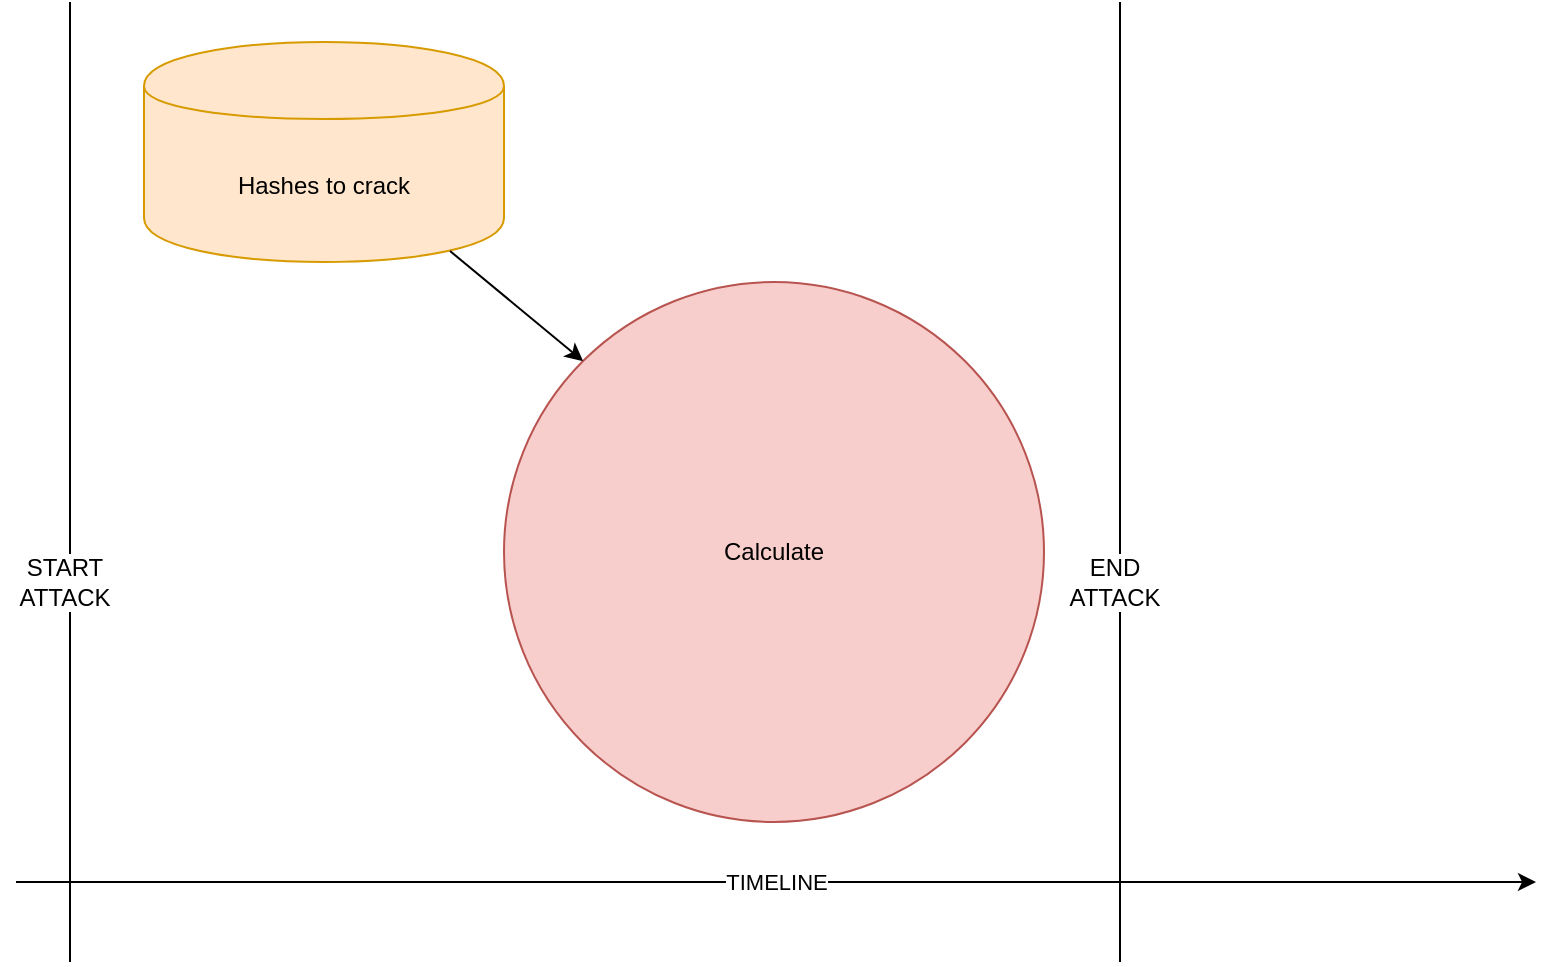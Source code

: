 <mxfile version="10.6.7" type="device"><diagram id="mK5oJfWw7bPBnE5fRMU6" name="Page-1"><mxGraphModel dx="1351" dy="1117" grid="1" gridSize="10" guides="1" tooltips="1" connect="1" arrows="1" fold="1" page="1" pageScale="1" pageWidth="827" pageHeight="1169" math="0" shadow="0"><root><mxCell id="0"/><mxCell id="1" parent="0"/><mxCell id="jDCwwAdwhB4wIB5r9swW-1" value="TIMELINE" style="endArrow=classic;html=1;" edge="1" parent="1"><mxGeometry width="50" height="50" relative="1" as="geometry"><mxPoint x="30" y="450" as="sourcePoint"/><mxPoint x="790" y="450" as="targetPoint"/></mxGeometry></mxCell><mxCell id="jDCwwAdwhB4wIB5r9swW-2" value="Calculate" style="ellipse;whiteSpace=wrap;html=1;aspect=fixed;fillColor=#f8cecc;strokeColor=#b85450;" vertex="1" parent="1"><mxGeometry x="274" y="150" width="270" height="270" as="geometry"/></mxCell><mxCell id="jDCwwAdwhB4wIB5r9swW-3" value="Hashes to crack" style="shape=cylinder;whiteSpace=wrap;html=1;boundedLbl=1;backgroundOutline=1;fillColor=#ffe6cc;strokeColor=#d79b00;" vertex="1" parent="1"><mxGeometry x="94" y="30" width="180" height="110" as="geometry"/></mxCell><mxCell id="jDCwwAdwhB4wIB5r9swW-4" value="" style="endArrow=classic;html=1;exitX=0.85;exitY=0.95;exitDx=0;exitDy=0;exitPerimeter=0;entryX=0;entryY=0;entryDx=0;entryDy=0;" edge="1" parent="1" source="jDCwwAdwhB4wIB5r9swW-3" target="jDCwwAdwhB4wIB5r9swW-2"><mxGeometry width="50" height="50" relative="1" as="geometry"><mxPoint x="323" y="580" as="sourcePoint"/><mxPoint x="210" y="220" as="targetPoint"/></mxGeometry></mxCell><mxCell id="jDCwwAdwhB4wIB5r9swW-5" value="" style="endArrow=none;html=1;" edge="1" parent="1"><mxGeometry width="50" height="50" relative="1" as="geometry"><mxPoint x="57" y="490" as="sourcePoint"/><mxPoint x="57" y="10" as="targetPoint"/></mxGeometry></mxCell><mxCell id="jDCwwAdwhB4wIB5r9swW-6" value="START&lt;br&gt;ATTACK&lt;br&gt;" style="text;html=1;resizable=0;points=[];align=center;verticalAlign=middle;labelBackgroundColor=#ffffff;" vertex="1" connectable="0" parent="jDCwwAdwhB4wIB5r9swW-5"><mxGeometry x="-0.208" y="3" relative="1" as="geometry"><mxPoint as="offset"/></mxGeometry></mxCell><mxCell id="jDCwwAdwhB4wIB5r9swW-7" value="" style="endArrow=none;html=1;" edge="1" parent="1"><mxGeometry width="50" height="50" relative="1" as="geometry"><mxPoint x="582" y="490" as="sourcePoint"/><mxPoint x="582" y="10" as="targetPoint"/></mxGeometry></mxCell><mxCell id="jDCwwAdwhB4wIB5r9swW-8" value="END&lt;br&gt;ATTACK&lt;br&gt;" style="text;html=1;resizable=0;points=[];align=center;verticalAlign=middle;labelBackgroundColor=#ffffff;" vertex="1" connectable="0" parent="jDCwwAdwhB4wIB5r9swW-7"><mxGeometry x="-0.208" y="3" relative="1" as="geometry"><mxPoint as="offset"/></mxGeometry></mxCell></root></mxGraphModel></diagram></mxfile>